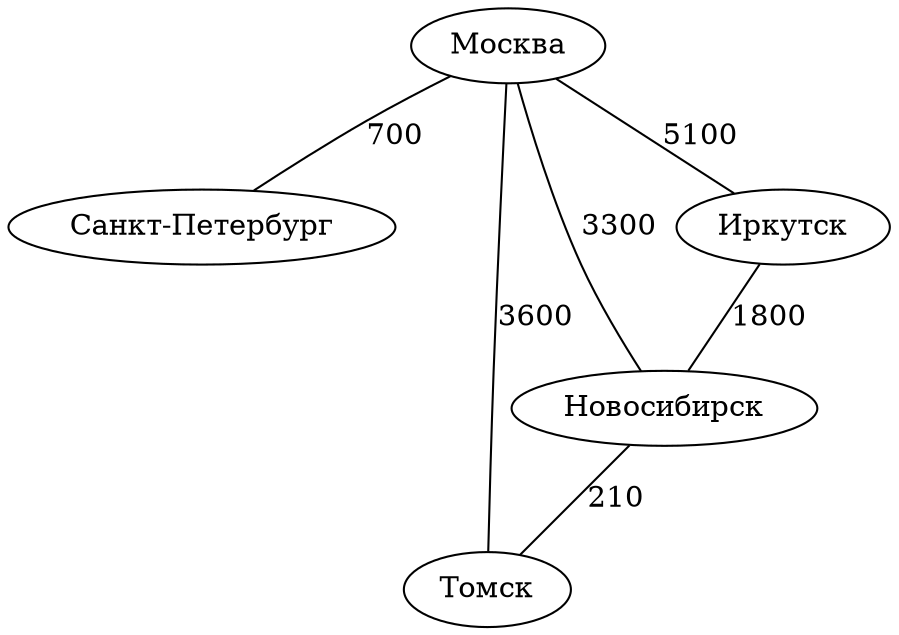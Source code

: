 graph Example {
    "Москва" -- "Санкт-Петербург" [label="700"]
    Москва -- Томск [label="3600"]
    Москва -- Новосибирск [label="3300"]
    Новосибирск -- Томск [label="210"]
    Москва -- Иркутск [label="5100"]
    Иркутск -- Новосибирск [label="1800"]
}
